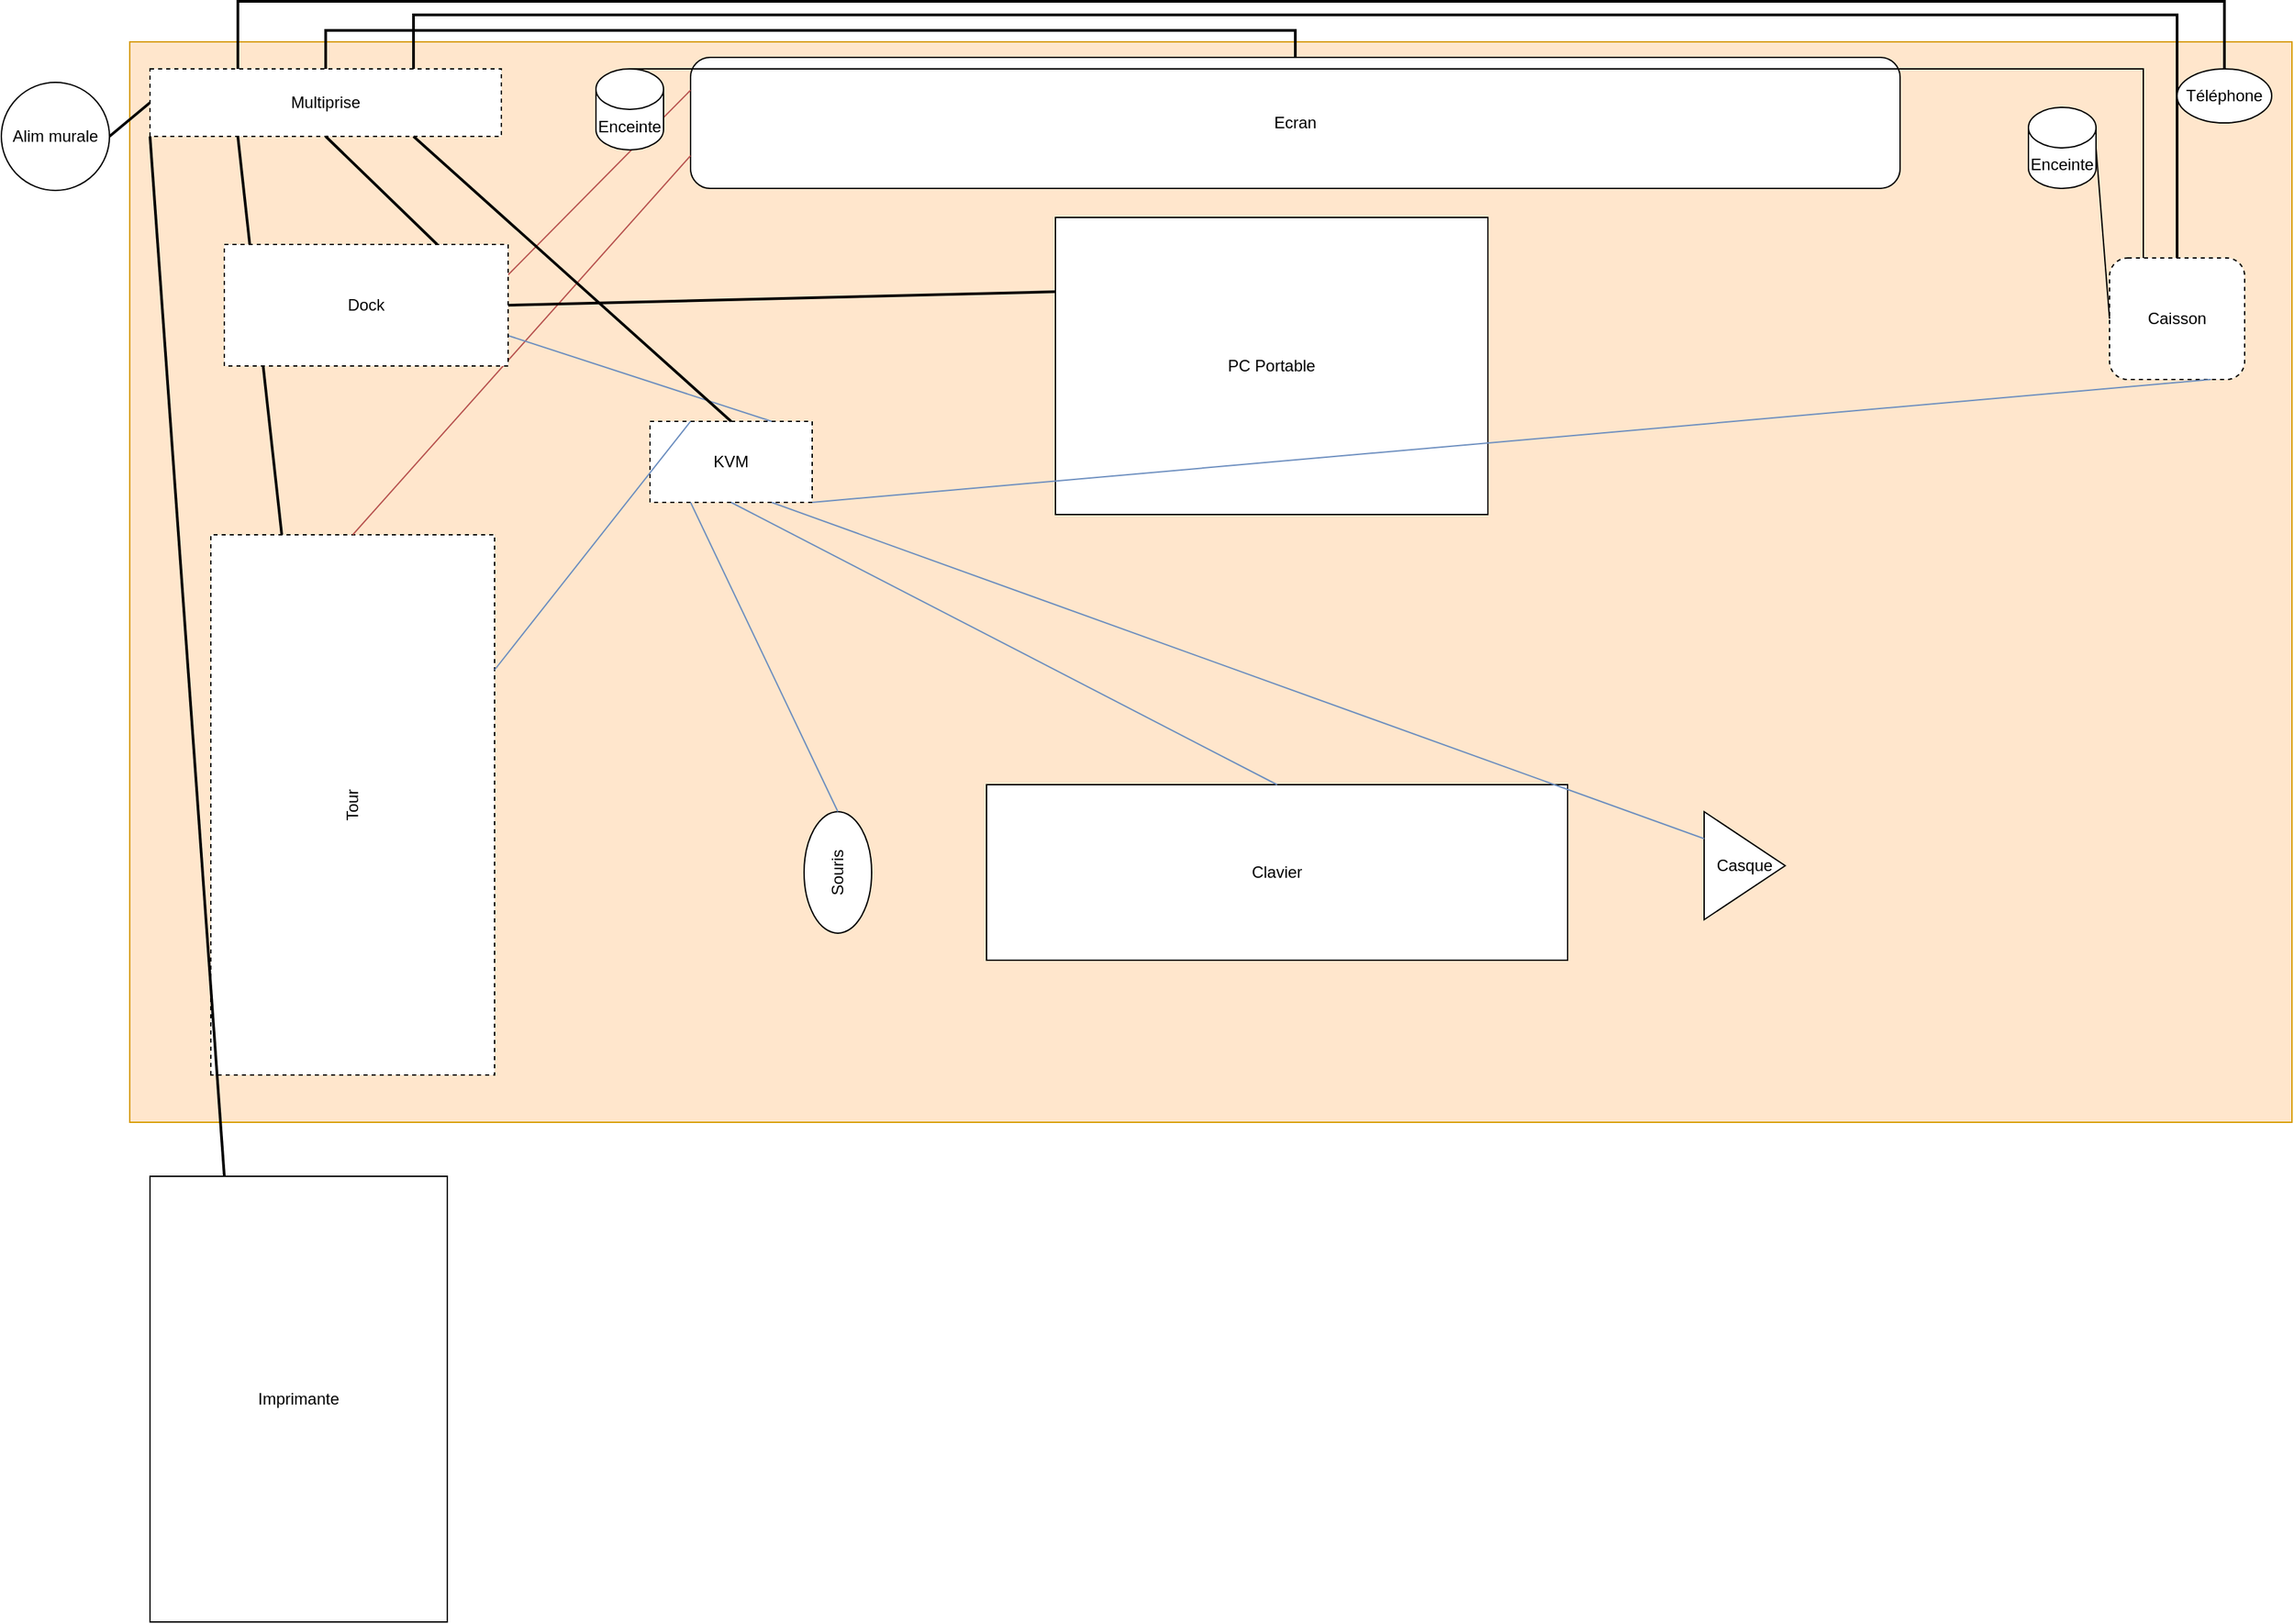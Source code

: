 <mxfile version="14.4.9" type="github">
  <diagram id="UXfrIu6Z59jdAvUMQT7r" name="Page-1">
    <mxGraphModel dx="2062" dy="295" grid="1" gridSize="10" guides="1" tooltips="1" connect="1" arrows="1" fold="1" page="1" pageScale="1" pageWidth="1169" pageHeight="827" math="0" shadow="0">
      <root>
        <mxCell id="0" />
        <mxCell id="1" parent="0" />
        <mxCell id="GpGeFZStsm4Ask86HLHJ-4" value="" style="rounded=0;whiteSpace=wrap;html=1;fillColor=#ffe6cc;strokeColor=#d79b00;" parent="1" vertex="1">
          <mxGeometry x="105" y="960" width="1600" height="800" as="geometry" />
        </mxCell>
        <mxCell id="pXX_yLQLKW2jYPXio9gn-10" value="Alim murale" style="ellipse;whiteSpace=wrap;html=1;aspect=fixed;" parent="1" vertex="1">
          <mxGeometry x="10" y="990" width="80" height="80" as="geometry" />
        </mxCell>
        <mxCell id="pXX_yLQLKW2jYPXio9gn-12" value="" style="endArrow=none;html=1;exitX=1;exitY=0.5;exitDx=0;exitDy=0;entryX=0;entryY=0.5;entryDx=0;entryDy=0;strokeWidth=2;" parent="1" source="pXX_yLQLKW2jYPXio9gn-10" target="pXX_yLQLKW2jYPXio9gn-11" edge="1">
          <mxGeometry width="50" height="50" relative="1" as="geometry">
            <mxPoint x="600" y="440" as="sourcePoint" />
            <mxPoint x="650" y="390" as="targetPoint" />
          </mxGeometry>
        </mxCell>
        <mxCell id="cGXCu48kdPBJJC6QDIQE-1" value="Tour" style="rounded=0;whiteSpace=wrap;html=1;rotation=-90;dashed=1;" parent="1" vertex="1">
          <mxGeometry x="70" y="1420" width="400" height="210" as="geometry" />
        </mxCell>
        <mxCell id="GpGeFZStsm4Ask86HLHJ-7" style="edgeStyle=orthogonalEdgeStyle;rounded=0;orthogonalLoop=1;jettySize=auto;html=1;exitX=0.5;exitY=0;exitDx=0;exitDy=0;entryX=0.5;entryY=0;entryDx=0;entryDy=0;strokeWidth=2;endArrow=none;endFill=0;" parent="1" source="cGXCu48kdPBJJC6QDIQE-2" target="pXX_yLQLKW2jYPXio9gn-11" edge="1">
          <mxGeometry relative="1" as="geometry" />
        </mxCell>
        <mxCell id="cGXCu48kdPBJJC6QDIQE-2" value="Ecran" style="rounded=1;whiteSpace=wrap;html=1;" parent="1" vertex="1">
          <mxGeometry x="520" y="971.5" width="895" height="97" as="geometry" />
        </mxCell>
        <mxCell id="cGXCu48kdPBJJC6QDIQE-3" value="PC Portable" style="rounded=0;whiteSpace=wrap;html=1;" parent="1" vertex="1">
          <mxGeometry x="790" y="1090" width="320" height="220" as="geometry" />
        </mxCell>
        <mxCell id="cGXCu48kdPBJJC6QDIQE-4" value="" style="endArrow=none;html=1;exitX=1;exitY=0.25;exitDx=0;exitDy=0;entryX=0;entryY=0.25;entryDx=0;entryDy=0;fillColor=#f8cecc;strokeColor=#b85450;" parent="1" source="GpGeFZStsm4Ask86HLHJ-10" target="cGXCu48kdPBJJC6QDIQE-2" edge="1">
          <mxGeometry width="50" height="50" relative="1" as="geometry">
            <mxPoint x="300" y="1177.5" as="sourcePoint" />
            <mxPoint x="650" y="390" as="targetPoint" />
          </mxGeometry>
        </mxCell>
        <mxCell id="cGXCu48kdPBJJC6QDIQE-5" value="" style="endArrow=none;html=1;exitX=1;exitY=0.5;exitDx=0;exitDy=0;entryX=0;entryY=0.75;entryDx=0;entryDy=0;fillColor=#f8cecc;strokeColor=#b85450;" parent="1" source="cGXCu48kdPBJJC6QDIQE-1" target="cGXCu48kdPBJJC6QDIQE-2" edge="1">
          <mxGeometry width="50" height="50" relative="1" as="geometry">
            <mxPoint x="600" y="440" as="sourcePoint" />
            <mxPoint x="650" y="390" as="targetPoint" />
          </mxGeometry>
        </mxCell>
        <mxCell id="pXX_yLQLKW2jYPXio9gn-1" value="Clavier" style="rounded=0;whiteSpace=wrap;html=1;" parent="1" vertex="1">
          <mxGeometry x="739" y="1510" width="430" height="130" as="geometry" />
        </mxCell>
        <mxCell id="pXX_yLQLKW2jYPXio9gn-2" value="Souris" style="ellipse;whiteSpace=wrap;html=1;rotation=-90;" parent="1" vertex="1">
          <mxGeometry x="584" y="1550" width="90" height="50" as="geometry" />
        </mxCell>
        <mxCell id="pXX_yLQLKW2jYPXio9gn-3" value="Casque" style="triangle;whiteSpace=wrap;html=1;" parent="1" vertex="1">
          <mxGeometry x="1270" y="1530" width="60" height="80" as="geometry" />
        </mxCell>
        <mxCell id="pXX_yLQLKW2jYPXio9gn-4" value="KVM" style="rounded=0;whiteSpace=wrap;html=1;dashed=1;" parent="1" vertex="1">
          <mxGeometry x="490" y="1241" width="120" height="60" as="geometry" />
        </mxCell>
        <mxCell id="pXX_yLQLKW2jYPXio9gn-5" value="" style="endArrow=none;html=1;exitX=1;exitY=0.5;exitDx=0;exitDy=0;entryX=0.25;entryY=1;entryDx=0;entryDy=0;fillColor=#dae8fc;strokeColor=#6c8ebf;" parent="1" source="pXX_yLQLKW2jYPXio9gn-2" target="pXX_yLQLKW2jYPXio9gn-4" edge="1">
          <mxGeometry width="50" height="50" relative="1" as="geometry">
            <mxPoint x="600" y="440" as="sourcePoint" />
            <mxPoint x="650" y="390" as="targetPoint" />
          </mxGeometry>
        </mxCell>
        <mxCell id="pXX_yLQLKW2jYPXio9gn-6" value="" style="endArrow=none;html=1;exitX=0.5;exitY=0;exitDx=0;exitDy=0;entryX=0.5;entryY=1;entryDx=0;entryDy=0;fillColor=#dae8fc;strokeColor=#6c8ebf;" parent="1" source="pXX_yLQLKW2jYPXio9gn-1" target="pXX_yLQLKW2jYPXio9gn-4" edge="1">
          <mxGeometry width="50" height="50" relative="1" as="geometry">
            <mxPoint x="600" y="440" as="sourcePoint" />
            <mxPoint x="650" y="390" as="targetPoint" />
          </mxGeometry>
        </mxCell>
        <mxCell id="pXX_yLQLKW2jYPXio9gn-7" value="" style="endArrow=none;html=1;exitX=0;exitY=0.25;exitDx=0;exitDy=0;entryX=0.75;entryY=1;entryDx=0;entryDy=0;fillColor=#dae8fc;strokeColor=#6c8ebf;" parent="1" source="pXX_yLQLKW2jYPXio9gn-3" target="pXX_yLQLKW2jYPXio9gn-4" edge="1">
          <mxGeometry width="50" height="50" relative="1" as="geometry">
            <mxPoint x="600" y="440" as="sourcePoint" />
            <mxPoint x="650" y="390" as="targetPoint" />
          </mxGeometry>
        </mxCell>
        <mxCell id="pXX_yLQLKW2jYPXio9gn-8" value="" style="endArrow=none;html=1;exitX=0.75;exitY=0;exitDx=0;exitDy=0;entryX=1;entryY=0.75;entryDx=0;entryDy=0;fillColor=#dae8fc;strokeColor=#6c8ebf;" parent="1" source="pXX_yLQLKW2jYPXio9gn-4" target="GpGeFZStsm4Ask86HLHJ-10" edge="1">
          <mxGeometry width="50" height="50" relative="1" as="geometry">
            <mxPoint x="600" y="440" as="sourcePoint" />
            <mxPoint x="322.5" y="1200" as="targetPoint" />
          </mxGeometry>
        </mxCell>
        <mxCell id="pXX_yLQLKW2jYPXio9gn-9" value="" style="endArrow=none;html=1;exitX=0.25;exitY=0;exitDx=0;exitDy=0;entryX=0.75;entryY=1;entryDx=0;entryDy=0;fillColor=#dae8fc;strokeColor=#6c8ebf;" parent="1" source="pXX_yLQLKW2jYPXio9gn-4" target="cGXCu48kdPBJJC6QDIQE-1" edge="1">
          <mxGeometry width="50" height="50" relative="1" as="geometry">
            <mxPoint x="600" y="440" as="sourcePoint" />
            <mxPoint x="650" y="390" as="targetPoint" />
          </mxGeometry>
        </mxCell>
        <mxCell id="pXX_yLQLKW2jYPXio9gn-11" value="Multiprise" style="rounded=0;whiteSpace=wrap;html=1;dashed=1;" parent="1" vertex="1">
          <mxGeometry x="120" y="980" width="260" height="50" as="geometry" />
        </mxCell>
        <mxCell id="pXX_yLQLKW2jYPXio9gn-13" value="" style="endArrow=none;html=1;exitX=1;exitY=0.25;exitDx=0;exitDy=0;entryX=0.25;entryY=1;entryDx=0;entryDy=0;strokeWidth=2;" parent="1" source="cGXCu48kdPBJJC6QDIQE-1" target="pXX_yLQLKW2jYPXio9gn-11" edge="1">
          <mxGeometry width="50" height="50" relative="1" as="geometry">
            <mxPoint x="600" y="440" as="sourcePoint" />
            <mxPoint x="650" y="390" as="targetPoint" />
          </mxGeometry>
        </mxCell>
        <mxCell id="pXX_yLQLKW2jYPXio9gn-18" value="" style="endArrow=none;html=1;strokeWidth=2;entryX=0.75;entryY=0;entryDx=0;entryDy=0;exitX=0.5;exitY=1;exitDx=0;exitDy=0;" parent="1" source="pXX_yLQLKW2jYPXio9gn-11" target="GpGeFZStsm4Ask86HLHJ-10" edge="1">
          <mxGeometry width="50" height="50" relative="1" as="geometry">
            <mxPoint x="600" y="440" as="sourcePoint" />
            <mxPoint x="300" y="1155" as="targetPoint" />
          </mxGeometry>
        </mxCell>
        <mxCell id="pXX_yLQLKW2jYPXio9gn-19" value="" style="endArrow=none;html=1;strokeWidth=2;exitX=0;exitY=0.25;exitDx=0;exitDy=0;entryX=1;entryY=0.5;entryDx=0;entryDy=0;" parent="1" source="cGXCu48kdPBJJC6QDIQE-3" target="GpGeFZStsm4Ask86HLHJ-10" edge="1">
          <mxGeometry width="50" height="50" relative="1" as="geometry">
            <mxPoint x="600" y="440" as="sourcePoint" />
            <mxPoint x="367.5" y="1200" as="targetPoint" />
          </mxGeometry>
        </mxCell>
        <mxCell id="d5hqsffl_3Ru12cVfKOD-1" value="" style="endArrow=none;html=1;exitX=0.5;exitY=0;exitDx=0;exitDy=0;entryX=0.75;entryY=1;entryDx=0;entryDy=0;strokeWidth=2;" parent="1" source="pXX_yLQLKW2jYPXio9gn-4" target="pXX_yLQLKW2jYPXio9gn-11" edge="1">
          <mxGeometry width="50" height="50" relative="1" as="geometry">
            <mxPoint x="600" y="440" as="sourcePoint" />
            <mxPoint x="650" y="390" as="targetPoint" />
          </mxGeometry>
        </mxCell>
        <mxCell id="d5hqsffl_3Ru12cVfKOD-4" value="" style="endArrow=none;html=1;strokeWidth=2;exitX=0.25;exitY=0;exitDx=0;exitDy=0;entryX=0;entryY=1;entryDx=0;entryDy=0;" parent="1" source="GpGeFZStsm4Ask86HLHJ-11" target="pXX_yLQLKW2jYPXio9gn-11" edge="1">
          <mxGeometry width="50" height="50" relative="1" as="geometry">
            <mxPoint x="185" y="2260.0" as="sourcePoint" />
            <mxPoint x="470" y="710" as="targetPoint" />
          </mxGeometry>
        </mxCell>
        <mxCell id="d5hqsffl_3Ru12cVfKOD-6" value="Enceinte" style="shape=cylinder3;whiteSpace=wrap;html=1;boundedLbl=1;backgroundOutline=1;size=15;" parent="1" vertex="1">
          <mxGeometry x="1510" y="1008.5" width="50" height="60" as="geometry" />
        </mxCell>
        <mxCell id="d5hqsffl_3Ru12cVfKOD-7" value="Enceinte" style="shape=cylinder3;whiteSpace=wrap;html=1;boundedLbl=1;backgroundOutline=1;size=15;" parent="1" vertex="1">
          <mxGeometry x="450" y="980" width="50" height="60" as="geometry" />
        </mxCell>
        <mxCell id="d5hqsffl_3Ru12cVfKOD-14" style="edgeStyle=orthogonalEdgeStyle;rounded=0;orthogonalLoop=1;jettySize=auto;html=1;exitX=0.5;exitY=0;exitDx=0;exitDy=0;strokeWidth=2;endArrow=none;endFill=0;entryX=0.75;entryY=0;entryDx=0;entryDy=0;" parent="1" source="d5hqsffl_3Ru12cVfKOD-9" target="pXX_yLQLKW2jYPXio9gn-11" edge="1">
          <mxGeometry relative="1" as="geometry">
            <Array as="points">
              <mxPoint x="1620" y="940" />
              <mxPoint x="315" y="940" />
            </Array>
          </mxGeometry>
        </mxCell>
        <mxCell id="GpGeFZStsm4Ask86HLHJ-9" style="edgeStyle=orthogonalEdgeStyle;rounded=0;orthogonalLoop=1;jettySize=auto;html=1;exitX=0.25;exitY=0;exitDx=0;exitDy=0;entryX=0.5;entryY=0;entryDx=0;entryDy=0;entryPerimeter=0;endArrow=none;endFill=0;strokeWidth=1;" parent="1" source="d5hqsffl_3Ru12cVfKOD-9" target="d5hqsffl_3Ru12cVfKOD-7" edge="1">
          <mxGeometry relative="1" as="geometry">
            <Array as="points">
              <mxPoint x="1355" y="980" />
              <mxPoint x="535" y="980" />
            </Array>
          </mxGeometry>
        </mxCell>
        <mxCell id="d5hqsffl_3Ru12cVfKOD-9" value="Caisson" style="rounded=1;whiteSpace=wrap;html=1;dashed=1;" parent="1" vertex="1">
          <mxGeometry x="1570" y="1120" width="100" height="90" as="geometry" />
        </mxCell>
        <mxCell id="d5hqsffl_3Ru12cVfKOD-11" value="" style="endArrow=none;html=1;strokeWidth=1;exitX=1;exitY=0.5;exitDx=0;exitDy=0;exitPerimeter=0;entryX=0;entryY=0.5;entryDx=0;entryDy=0;" parent="1" source="d5hqsffl_3Ru12cVfKOD-6" target="d5hqsffl_3Ru12cVfKOD-9" edge="1">
          <mxGeometry width="50" height="50" relative="1" as="geometry">
            <mxPoint x="600" y="440" as="sourcePoint" />
            <mxPoint x="650" y="390" as="targetPoint" />
          </mxGeometry>
        </mxCell>
        <mxCell id="d5hqsffl_3Ru12cVfKOD-13" value="" style="endArrow=none;html=1;strokeWidth=1;entryX=0.75;entryY=1;entryDx=0;entryDy=0;exitX=1;exitY=1;exitDx=0;exitDy=0;fillColor=#dae8fc;strokeColor=#6c8ebf;" parent="1" source="pXX_yLQLKW2jYPXio9gn-4" target="d5hqsffl_3Ru12cVfKOD-9" edge="1">
          <mxGeometry width="50" height="50" relative="1" as="geometry">
            <mxPoint x="700" y="530" as="sourcePoint" />
            <mxPoint x="650" y="390" as="targetPoint" />
          </mxGeometry>
        </mxCell>
        <mxCell id="GpGeFZStsm4Ask86HLHJ-8" style="edgeStyle=orthogonalEdgeStyle;rounded=0;orthogonalLoop=1;jettySize=auto;html=1;exitX=0.5;exitY=0;exitDx=0;exitDy=0;entryX=0.25;entryY=0;entryDx=0;entryDy=0;endArrow=none;endFill=0;strokeWidth=2;" parent="1" source="GpGeFZStsm4Ask86HLHJ-2" target="pXX_yLQLKW2jYPXio9gn-11" edge="1">
          <mxGeometry relative="1" as="geometry">
            <Array as="points">
              <mxPoint x="1655" y="930" />
              <mxPoint x="185" y="930" />
            </Array>
          </mxGeometry>
        </mxCell>
        <mxCell id="GpGeFZStsm4Ask86HLHJ-2" value="Téléphone" style="ellipse;whiteSpace=wrap;html=1;" parent="1" vertex="1">
          <mxGeometry x="1620" y="980" width="70" height="40" as="geometry" />
        </mxCell>
        <mxCell id="GpGeFZStsm4Ask86HLHJ-10" value="Dock" style="rounded=0;whiteSpace=wrap;html=1;dashed=1;" parent="1" vertex="1">
          <mxGeometry x="175" y="1110" width="210" height="90" as="geometry" />
        </mxCell>
        <mxCell id="GpGeFZStsm4Ask86HLHJ-11" value="Imprimante" style="rounded=0;whiteSpace=wrap;html=1;" parent="1" vertex="1">
          <mxGeometry x="120" y="1800" width="220" height="330" as="geometry" />
        </mxCell>
      </root>
    </mxGraphModel>
  </diagram>
</mxfile>
